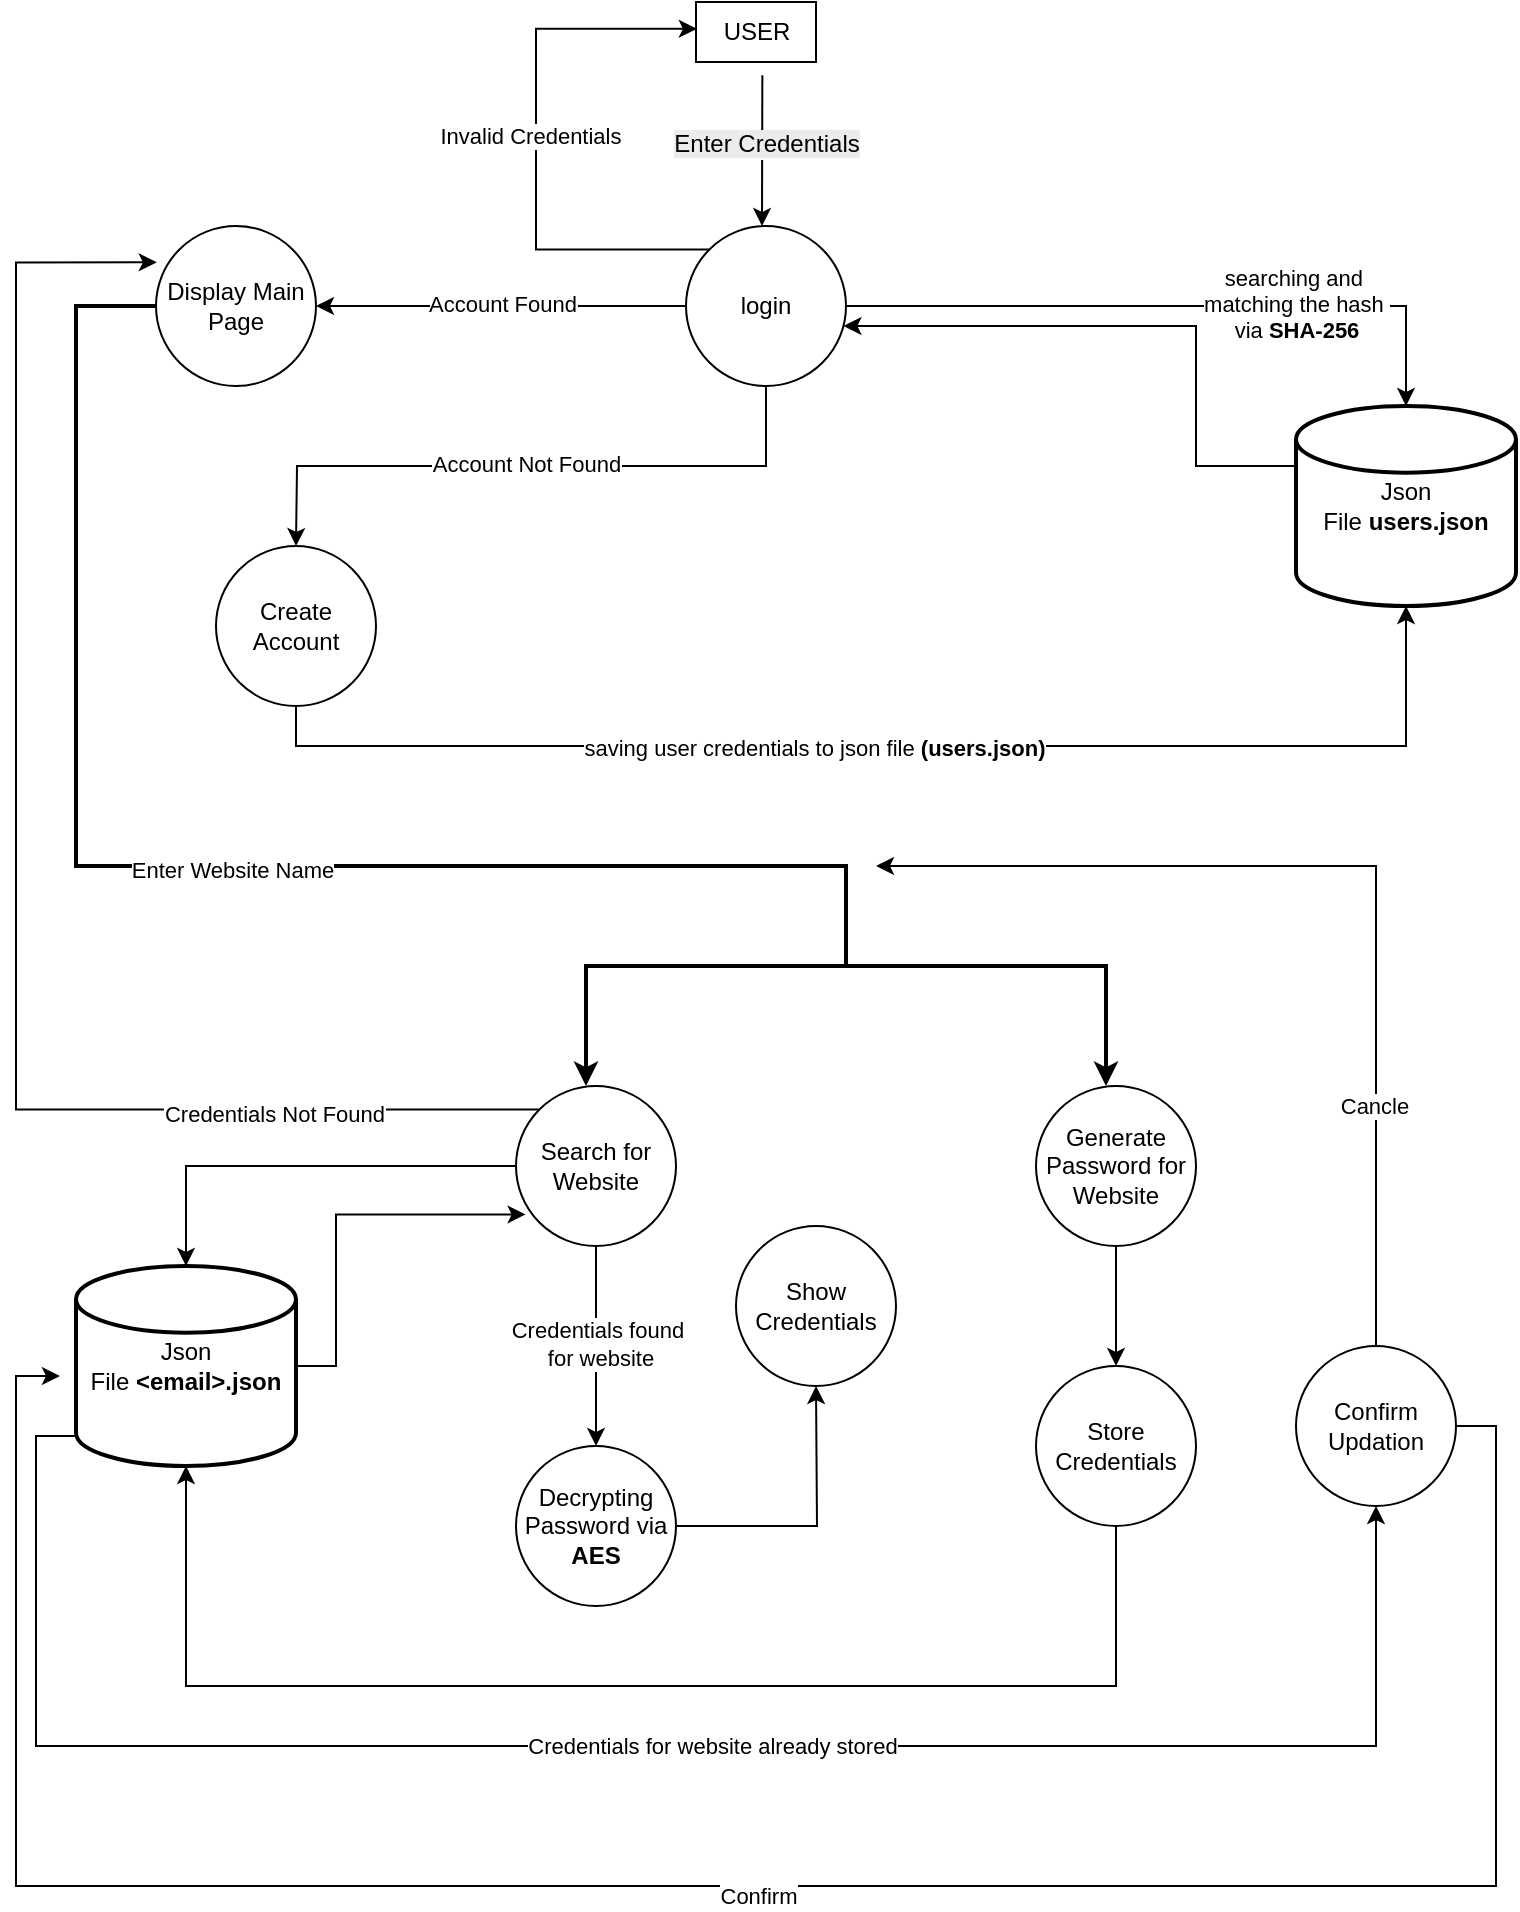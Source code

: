 <mxfile version="26.2.15">
  <diagram name="Page-1" id="FI5erpSHwoLlVZKaivrO">
    <mxGraphModel dx="1028" dy="619" grid="1" gridSize="10" guides="1" tooltips="1" connect="1" arrows="1" fold="1" page="1" pageScale="1" pageWidth="850" pageHeight="1100" math="0" shadow="0">
      <root>
        <mxCell id="0" />
        <mxCell id="1" parent="0" />
        <mxCell id="idpSlKm1QPqxhltKhmUc-1" value="USER" style="text;html=1;align=center;verticalAlign=middle;resizable=0;points=[];autosize=1;strokeColor=default;" vertex="1" parent="1">
          <mxGeometry x="350" y="108" width="60" height="30" as="geometry" />
        </mxCell>
        <mxCell id="idpSlKm1QPqxhltKhmUc-2" value="" style="endArrow=classic;html=1;rounded=0;exitX=0.553;exitY=1.22;exitDx=0;exitDy=0;exitPerimeter=0;" edge="1" parent="1" source="idpSlKm1QPqxhltKhmUc-1">
          <mxGeometry width="50" height="50" relative="1" as="geometry">
            <mxPoint x="400" y="350" as="sourcePoint" />
            <mxPoint x="383" y="220" as="targetPoint" />
          </mxGeometry>
        </mxCell>
        <mxCell id="idpSlKm1QPqxhltKhmUc-5" value="&lt;span style=&quot;font-size: 12px; text-wrap-mode: wrap; background-color: rgb(236, 236, 236);&quot;&gt;Enter Credentials&lt;/span&gt;" style="edgeLabel;html=1;align=center;verticalAlign=middle;resizable=0;points=[];" vertex="1" connectable="0" parent="idpSlKm1QPqxhltKhmUc-2">
          <mxGeometry x="-0.084" y="2" relative="1" as="geometry">
            <mxPoint as="offset" />
          </mxGeometry>
        </mxCell>
        <mxCell id="idpSlKm1QPqxhltKhmUc-11" style="edgeStyle=orthogonalEdgeStyle;rounded=0;orthogonalLoop=1;jettySize=auto;html=1;exitX=0.5;exitY=1;exitDx=0;exitDy=0;" edge="1" parent="1" source="idpSlKm1QPqxhltKhmUc-6">
          <mxGeometry relative="1" as="geometry">
            <mxPoint x="150" y="380" as="targetPoint" />
          </mxGeometry>
        </mxCell>
        <mxCell id="idpSlKm1QPqxhltKhmUc-12" value="Account Not Found" style="edgeLabel;html=1;align=center;verticalAlign=middle;resizable=0;points=[];" vertex="1" connectable="0" parent="idpSlKm1QPqxhltKhmUc-11">
          <mxGeometry x="0.02" y="-1" relative="1" as="geometry">
            <mxPoint as="offset" />
          </mxGeometry>
        </mxCell>
        <mxCell id="idpSlKm1QPqxhltKhmUc-19" style="edgeStyle=orthogonalEdgeStyle;rounded=0;orthogonalLoop=1;jettySize=auto;html=1;exitX=0;exitY=0.5;exitDx=0;exitDy=0;" edge="1" parent="1" source="idpSlKm1QPqxhltKhmUc-6">
          <mxGeometry relative="1" as="geometry">
            <mxPoint x="160" y="260" as="targetPoint" />
          </mxGeometry>
        </mxCell>
        <mxCell id="idpSlKm1QPqxhltKhmUc-20" value="Account Found" style="edgeLabel;html=1;align=center;verticalAlign=middle;resizable=0;points=[];" vertex="1" connectable="0" parent="idpSlKm1QPqxhltKhmUc-19">
          <mxGeometry x="-0.008" y="-1" relative="1" as="geometry">
            <mxPoint x="1" y="-1" as="offset" />
          </mxGeometry>
        </mxCell>
        <mxCell id="idpSlKm1QPqxhltKhmUc-6" value="login" style="ellipse;whiteSpace=wrap;html=1;aspect=fixed;" vertex="1" parent="1">
          <mxGeometry x="345" y="220" width="80" height="80" as="geometry" />
        </mxCell>
        <mxCell id="idpSlKm1QPqxhltKhmUc-9" style="edgeStyle=orthogonalEdgeStyle;rounded=0;orthogonalLoop=1;jettySize=auto;html=1;exitX=0;exitY=0.5;exitDx=0;exitDy=0;exitPerimeter=0;" edge="1" parent="1" source="idpSlKm1QPqxhltKhmUc-7" target="idpSlKm1QPqxhltKhmUc-6">
          <mxGeometry relative="1" as="geometry">
            <mxPoint x="430" y="270" as="targetPoint" />
            <Array as="points">
              <mxPoint x="600" y="340" />
              <mxPoint x="600" y="270" />
            </Array>
          </mxGeometry>
        </mxCell>
        <mxCell id="idpSlKm1QPqxhltKhmUc-7" value="Json File&lt;b&gt;&amp;nbsp;users.json&lt;/b&gt;" style="strokeWidth=2;html=1;shape=mxgraph.flowchart.database;whiteSpace=wrap;" vertex="1" parent="1">
          <mxGeometry x="650" y="310" width="110" height="100" as="geometry" />
        </mxCell>
        <mxCell id="idpSlKm1QPqxhltKhmUc-8" style="edgeStyle=orthogonalEdgeStyle;rounded=0;orthogonalLoop=1;jettySize=auto;html=1;exitX=1;exitY=0.5;exitDx=0;exitDy=0;entryX=0.5;entryY=0;entryDx=0;entryDy=0;entryPerimeter=0;" edge="1" parent="1" source="idpSlKm1QPqxhltKhmUc-6" target="idpSlKm1QPqxhltKhmUc-7">
          <mxGeometry relative="1" as="geometry" />
        </mxCell>
        <mxCell id="idpSlKm1QPqxhltKhmUc-35" value="searching and&amp;nbsp;&lt;div&gt;matching the hash&amp;nbsp;&lt;/div&gt;&lt;div&gt;via&amp;nbsp;&lt;b&gt;SHA-256&lt;/b&gt;&lt;/div&gt;" style="edgeLabel;html=1;align=center;verticalAlign=middle;resizable=0;points=[];" vertex="1" connectable="0" parent="idpSlKm1QPqxhltKhmUc-8">
          <mxGeometry x="0.288" y="1" relative="1" as="geometry">
            <mxPoint x="12" as="offset" />
          </mxGeometry>
        </mxCell>
        <mxCell id="idpSlKm1QPqxhltKhmUc-14" value="Create Account" style="ellipse;whiteSpace=wrap;html=1;aspect=fixed;" vertex="1" parent="1">
          <mxGeometry x="110" y="380" width="80" height="80" as="geometry" />
        </mxCell>
        <mxCell id="idpSlKm1QPqxhltKhmUc-15" style="edgeStyle=orthogonalEdgeStyle;rounded=0;orthogonalLoop=1;jettySize=auto;html=1;exitX=0.5;exitY=1;exitDx=0;exitDy=0;entryX=0.5;entryY=1;entryDx=0;entryDy=0;entryPerimeter=0;" edge="1" parent="1" source="idpSlKm1QPqxhltKhmUc-14" target="idpSlKm1QPqxhltKhmUc-7">
          <mxGeometry relative="1" as="geometry" />
        </mxCell>
        <mxCell id="idpSlKm1QPqxhltKhmUc-16" value="saving user credentials to json file &lt;b&gt;(users.json)&lt;/b&gt;" style="edgeLabel;html=1;align=center;verticalAlign=middle;resizable=0;points=[];" vertex="1" connectable="0" parent="idpSlKm1QPqxhltKhmUc-15">
          <mxGeometry x="-0.135" y="-1" relative="1" as="geometry">
            <mxPoint as="offset" />
          </mxGeometry>
        </mxCell>
        <mxCell id="idpSlKm1QPqxhltKhmUc-17" style="edgeStyle=orthogonalEdgeStyle;rounded=0;orthogonalLoop=1;jettySize=auto;html=1;exitX=0;exitY=0;exitDx=0;exitDy=0;entryX=0.007;entryY=0.447;entryDx=0;entryDy=0;entryPerimeter=0;" edge="1" parent="1" source="idpSlKm1QPqxhltKhmUc-6" target="idpSlKm1QPqxhltKhmUc-1">
          <mxGeometry relative="1" as="geometry">
            <Array as="points">
              <mxPoint x="270" y="232" />
              <mxPoint x="270" y="121" />
            </Array>
          </mxGeometry>
        </mxCell>
        <mxCell id="idpSlKm1QPqxhltKhmUc-18" value="Invalid Credentials" style="edgeLabel;html=1;align=center;verticalAlign=middle;resizable=0;points=[];" vertex="1" connectable="0" parent="idpSlKm1QPqxhltKhmUc-17">
          <mxGeometry x="0.038" y="3" relative="1" as="geometry">
            <mxPoint as="offset" />
          </mxGeometry>
        </mxCell>
        <mxCell id="idpSlKm1QPqxhltKhmUc-21" value="Display Main Page" style="ellipse;whiteSpace=wrap;html=1;aspect=fixed;" vertex="1" parent="1">
          <mxGeometry x="80" y="220" width="80" height="80" as="geometry" />
        </mxCell>
        <mxCell id="idpSlKm1QPqxhltKhmUc-25" style="edgeStyle=orthogonalEdgeStyle;rounded=0;orthogonalLoop=1;jettySize=auto;html=1;exitX=0;exitY=0.5;exitDx=0;exitDy=0;exitPerimeter=0;entryX=0;entryY=0.5;entryDx=0;entryDy=0;endArrow=none;startFill=0;strokeWidth=2;" edge="1" parent="1" source="idpSlKm1QPqxhltKhmUc-24" target="idpSlKm1QPqxhltKhmUc-21">
          <mxGeometry relative="1" as="geometry">
            <mxPoint x="60" y="300" as="targetPoint" />
            <Array as="points">
              <mxPoint x="425" y="540" />
              <mxPoint x="40" y="540" />
              <mxPoint x="40" y="260" />
            </Array>
          </mxGeometry>
        </mxCell>
        <mxCell id="idpSlKm1QPqxhltKhmUc-30" value="Enter Website Name" style="edgeLabel;html=1;align=center;verticalAlign=middle;resizable=0;points=[];" vertex="1" connectable="0" parent="idpSlKm1QPqxhltKhmUc-25">
          <mxGeometry x="-0.097" y="2" relative="1" as="geometry">
            <mxPoint as="offset" />
          </mxGeometry>
        </mxCell>
        <mxCell id="idpSlKm1QPqxhltKhmUc-24" value="" style="strokeWidth=2;html=1;shape=mxgraph.flowchart.annotation_2;align=left;labelPosition=right;pointerEvents=1;rotation=90;gradientColor=none;" vertex="1" parent="1">
          <mxGeometry x="395" y="460" width="60" height="260" as="geometry" />
        </mxCell>
        <mxCell id="idpSlKm1QPqxhltKhmUc-27" value="" style="endArrow=classic;html=1;rounded=0;exitX=0.5;exitY=0;exitDx=0;exitDy=0;exitPerimeter=0;strokeWidth=2;" edge="1" parent="1" source="idpSlKm1QPqxhltKhmUc-24">
          <mxGeometry width="50" height="50" relative="1" as="geometry">
            <mxPoint x="560" y="615" as="sourcePoint" />
            <mxPoint x="555" y="650" as="targetPoint" />
          </mxGeometry>
        </mxCell>
        <mxCell id="idpSlKm1QPqxhltKhmUc-29" value="" style="endArrow=classic;html=1;rounded=0;exitX=0.5;exitY=1;exitDx=0;exitDy=0;exitPerimeter=0;strokeWidth=2;" edge="1" parent="1" source="idpSlKm1QPqxhltKhmUc-24">
          <mxGeometry width="50" height="50" relative="1" as="geometry">
            <mxPoint x="575" y="610" as="sourcePoint" />
            <mxPoint x="295" y="650" as="targetPoint" />
          </mxGeometry>
        </mxCell>
        <mxCell id="idpSlKm1QPqxhltKhmUc-38" style="edgeStyle=orthogonalEdgeStyle;rounded=0;orthogonalLoop=1;jettySize=auto;html=1;exitX=0.5;exitY=1;exitDx=0;exitDy=0;" edge="1" parent="1" source="idpSlKm1QPqxhltKhmUc-31">
          <mxGeometry relative="1" as="geometry">
            <mxPoint x="300" y="830" as="targetPoint" />
          </mxGeometry>
        </mxCell>
        <mxCell id="idpSlKm1QPqxhltKhmUc-39" value="Credentials found&amp;nbsp;&lt;div&gt;for website&lt;/div&gt;" style="edgeLabel;html=1;align=center;verticalAlign=middle;resizable=0;points=[];" vertex="1" connectable="0" parent="idpSlKm1QPqxhltKhmUc-38">
          <mxGeometry x="0.005" y="1" relative="1" as="geometry">
            <mxPoint y="-1" as="offset" />
          </mxGeometry>
        </mxCell>
        <mxCell id="idpSlKm1QPqxhltKhmUc-41" style="edgeStyle=orthogonalEdgeStyle;rounded=0;orthogonalLoop=1;jettySize=auto;html=1;exitX=0;exitY=0;exitDx=0;exitDy=0;entryX=0.005;entryY=0.227;entryDx=0;entryDy=0;entryPerimeter=0;" edge="1" parent="1" source="idpSlKm1QPqxhltKhmUc-31" target="idpSlKm1QPqxhltKhmUc-21">
          <mxGeometry relative="1" as="geometry">
            <mxPoint y="330" as="targetPoint" />
            <Array as="points">
              <mxPoint x="10" y="662" />
              <mxPoint x="10" y="238" />
            </Array>
          </mxGeometry>
        </mxCell>
        <mxCell id="idpSlKm1QPqxhltKhmUc-42" value="Credentials Not Found" style="edgeLabel;html=1;align=center;verticalAlign=middle;resizable=0;points=[];" vertex="1" connectable="0" parent="idpSlKm1QPqxhltKhmUc-41">
          <mxGeometry x="-0.648" y="2" relative="1" as="geometry">
            <mxPoint as="offset" />
          </mxGeometry>
        </mxCell>
        <mxCell id="idpSlKm1QPqxhltKhmUc-31" value="Search for Website" style="ellipse;whiteSpace=wrap;html=1;aspect=fixed;" vertex="1" parent="1">
          <mxGeometry x="260" y="650" width="80" height="80" as="geometry" />
        </mxCell>
        <mxCell id="idpSlKm1QPqxhltKhmUc-43" style="edgeStyle=orthogonalEdgeStyle;rounded=0;orthogonalLoop=1;jettySize=auto;html=1;exitX=0.5;exitY=1;exitDx=0;exitDy=0;" edge="1" parent="1" source="idpSlKm1QPqxhltKhmUc-32">
          <mxGeometry relative="1" as="geometry">
            <mxPoint x="560" y="790" as="targetPoint" />
          </mxGeometry>
        </mxCell>
        <mxCell id="idpSlKm1QPqxhltKhmUc-32" value="Generate Password for Website" style="ellipse;whiteSpace=wrap;html=1;aspect=fixed;" vertex="1" parent="1">
          <mxGeometry x="520" y="650" width="80" height="80" as="geometry" />
        </mxCell>
        <mxCell id="idpSlKm1QPqxhltKhmUc-37" style="edgeStyle=orthogonalEdgeStyle;rounded=0;orthogonalLoop=1;jettySize=auto;html=1;exitX=1;exitY=0.5;exitDx=0;exitDy=0;exitPerimeter=0;entryX=0.06;entryY=0.803;entryDx=0;entryDy=0;entryPerimeter=0;" edge="1" parent="1" source="idpSlKm1QPqxhltKhmUc-33" target="idpSlKm1QPqxhltKhmUc-31">
          <mxGeometry relative="1" as="geometry">
            <mxPoint x="280" y="750" as="targetPoint" />
            <Array as="points">
              <mxPoint x="170" y="790" />
              <mxPoint x="170" y="714" />
            </Array>
          </mxGeometry>
        </mxCell>
        <mxCell id="idpSlKm1QPqxhltKhmUc-46" style="edgeStyle=orthogonalEdgeStyle;rounded=0;orthogonalLoop=1;jettySize=auto;html=1;exitX=0;exitY=0.85;exitDx=0;exitDy=0;exitPerimeter=0;entryX=0.5;entryY=1;entryDx=0;entryDy=0;" edge="1" parent="1" source="idpSlKm1QPqxhltKhmUc-33" target="idpSlKm1QPqxhltKhmUc-48">
          <mxGeometry relative="1" as="geometry">
            <Array as="points">
              <mxPoint x="20" y="825" />
              <mxPoint x="20" y="980" />
              <mxPoint x="690" y="980" />
            </Array>
          </mxGeometry>
        </mxCell>
        <mxCell id="idpSlKm1QPqxhltKhmUc-47" value="Credentials for website already stored" style="edgeLabel;html=1;align=center;verticalAlign=middle;resizable=0;points=[];" vertex="1" connectable="0" parent="idpSlKm1QPqxhltKhmUc-46">
          <mxGeometry x="0.063" relative="1" as="geometry">
            <mxPoint as="offset" />
          </mxGeometry>
        </mxCell>
        <mxCell id="idpSlKm1QPqxhltKhmUc-33" value="Json File&lt;b&gt;&amp;nbsp;&amp;lt;email&amp;gt;.json&lt;/b&gt;" style="strokeWidth=2;html=1;shape=mxgraph.flowchart.database;whiteSpace=wrap;" vertex="1" parent="1">
          <mxGeometry x="40" y="740" width="110" height="100" as="geometry" />
        </mxCell>
        <mxCell id="idpSlKm1QPqxhltKhmUc-36" style="edgeStyle=orthogonalEdgeStyle;rounded=0;orthogonalLoop=1;jettySize=auto;html=1;exitX=0;exitY=0.5;exitDx=0;exitDy=0;entryX=0.5;entryY=0;entryDx=0;entryDy=0;entryPerimeter=0;" edge="1" parent="1" source="idpSlKm1QPqxhltKhmUc-31" target="idpSlKm1QPqxhltKhmUc-33">
          <mxGeometry relative="1" as="geometry" />
        </mxCell>
        <mxCell id="idpSlKm1QPqxhltKhmUc-53" style="edgeStyle=orthogonalEdgeStyle;rounded=0;orthogonalLoop=1;jettySize=auto;html=1;exitX=1;exitY=0.5;exitDx=0;exitDy=0;" edge="1" parent="1" source="idpSlKm1QPqxhltKhmUc-40">
          <mxGeometry relative="1" as="geometry">
            <mxPoint x="410" y="800" as="targetPoint" />
          </mxGeometry>
        </mxCell>
        <mxCell id="idpSlKm1QPqxhltKhmUc-40" value="Decrypting Password via &lt;b&gt;AES&lt;/b&gt;" style="ellipse;whiteSpace=wrap;html=1;aspect=fixed;" vertex="1" parent="1">
          <mxGeometry x="260" y="830" width="80" height="80" as="geometry" />
        </mxCell>
        <mxCell id="idpSlKm1QPqxhltKhmUc-44" value="Store Credentials" style="ellipse;whiteSpace=wrap;html=1;aspect=fixed;" vertex="1" parent="1">
          <mxGeometry x="520" y="790" width="80" height="80" as="geometry" />
        </mxCell>
        <mxCell id="idpSlKm1QPqxhltKhmUc-45" style="edgeStyle=orthogonalEdgeStyle;rounded=0;orthogonalLoop=1;jettySize=auto;html=1;exitX=0.5;exitY=1;exitDx=0;exitDy=0;entryX=0.5;entryY=1;entryDx=0;entryDy=0;entryPerimeter=0;" edge="1" parent="1" source="idpSlKm1QPqxhltKhmUc-44" target="idpSlKm1QPqxhltKhmUc-33">
          <mxGeometry relative="1" as="geometry">
            <Array as="points">
              <mxPoint x="560" y="950" />
              <mxPoint x="95" y="950" />
            </Array>
          </mxGeometry>
        </mxCell>
        <mxCell id="idpSlKm1QPqxhltKhmUc-49" style="edgeStyle=orthogonalEdgeStyle;rounded=0;orthogonalLoop=1;jettySize=auto;html=1;exitX=0.5;exitY=0;exitDx=0;exitDy=0;" edge="1" parent="1" source="idpSlKm1QPqxhltKhmUc-48">
          <mxGeometry relative="1" as="geometry">
            <mxPoint x="440" y="540" as="targetPoint" />
            <Array as="points">
              <mxPoint x="690" y="540" />
            </Array>
          </mxGeometry>
        </mxCell>
        <mxCell id="idpSlKm1QPqxhltKhmUc-50" value="Cancle" style="edgeLabel;html=1;align=center;verticalAlign=middle;resizable=0;points=[];" vertex="1" connectable="0" parent="idpSlKm1QPqxhltKhmUc-49">
          <mxGeometry x="-0.509" y="1" relative="1" as="geometry">
            <mxPoint as="offset" />
          </mxGeometry>
        </mxCell>
        <mxCell id="idpSlKm1QPqxhltKhmUc-48" value="Confirm Updation" style="ellipse;whiteSpace=wrap;html=1;aspect=fixed;" vertex="1" parent="1">
          <mxGeometry x="650" y="780" width="80" height="80" as="geometry" />
        </mxCell>
        <mxCell id="idpSlKm1QPqxhltKhmUc-51" style="edgeStyle=orthogonalEdgeStyle;rounded=0;orthogonalLoop=1;jettySize=auto;html=1;exitX=1;exitY=0.5;exitDx=0;exitDy=0;entryX=-0.073;entryY=0.55;entryDx=0;entryDy=0;entryPerimeter=0;" edge="1" parent="1" source="idpSlKm1QPqxhltKhmUc-48" target="idpSlKm1QPqxhltKhmUc-33">
          <mxGeometry relative="1" as="geometry">
            <Array as="points">
              <mxPoint x="750" y="820" />
              <mxPoint x="750" y="1050" />
              <mxPoint x="10" y="1050" />
              <mxPoint x="10" y="795" />
            </Array>
          </mxGeometry>
        </mxCell>
        <mxCell id="idpSlKm1QPqxhltKhmUc-52" value="Confirm" style="edgeLabel;html=1;align=center;verticalAlign=middle;resizable=0;points=[];" vertex="1" connectable="0" parent="idpSlKm1QPqxhltKhmUc-51">
          <mxGeometry x="-0.022" y="5" relative="1" as="geometry">
            <mxPoint as="offset" />
          </mxGeometry>
        </mxCell>
        <mxCell id="idpSlKm1QPqxhltKhmUc-54" value="Show Credentials" style="ellipse;whiteSpace=wrap;html=1;aspect=fixed;" vertex="1" parent="1">
          <mxGeometry x="370" y="720" width="80" height="80" as="geometry" />
        </mxCell>
      </root>
    </mxGraphModel>
  </diagram>
</mxfile>
